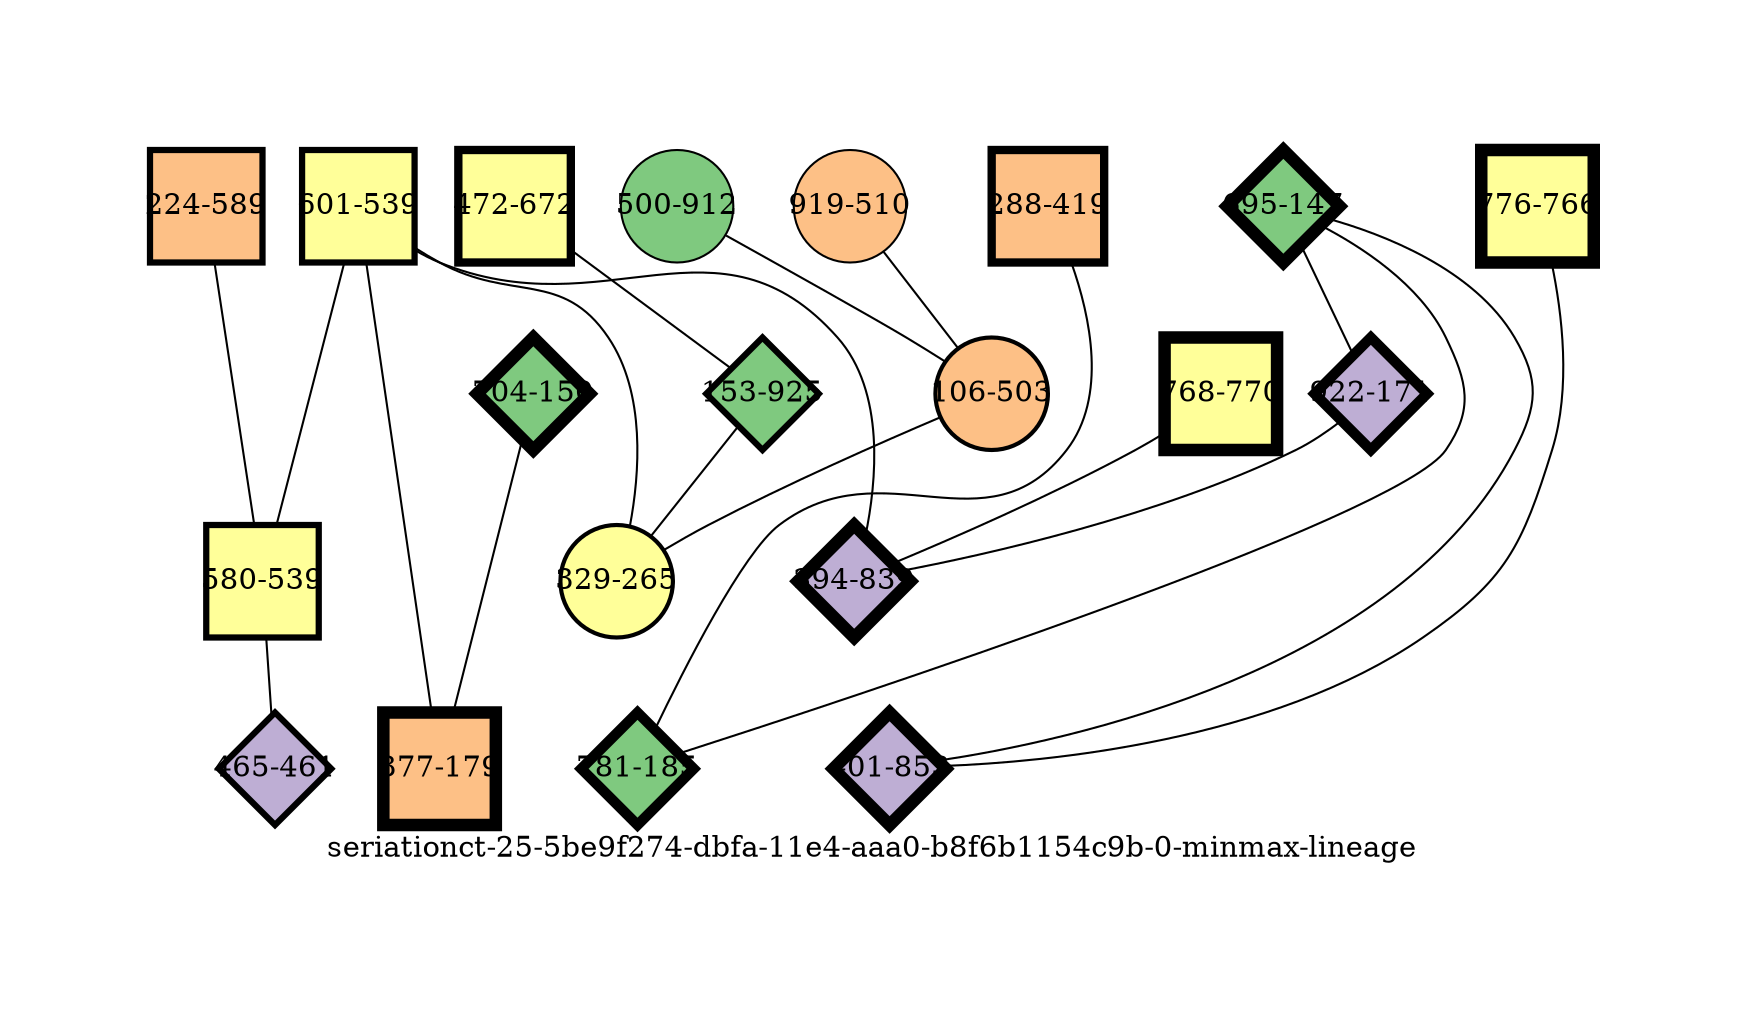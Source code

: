 strict graph "seriationct-25-5be9f274-dbfa-11e4-aaa0-b8f6b1154c9b-0-minmax-lineage" {
labelloc=b;
ratio=auto;
pad="1.0";
label="seriationct-25-5be9f274-dbfa-11e4-aaa0-b8f6b1154c9b-0-minmax-lineage";
node [width="0.75", style=filled, fixedsize=true, height="0.75", shape=circle, label=""];
0 [xCoordinate="539.0", appears_in_slice=3, yCoordinate="601.0", colorscheme=accent6, lineage_id=1, short_label="601-539", label="601-539", shape=square, cluster_id=3, fillcolor=4, size="500.0", id=0, penwidth="3.0"];
1 [xCoordinate="912.0", appears_in_slice=1, yCoordinate="500.0", colorscheme=accent6, lineage_id=0, short_label="500-912", label="500-912", shape=circle, cluster_id=0, fillcolor=1, size="500.0", id=2, penwidth="1.0"];
2 [xCoordinate="510.0", appears_in_slice=1, yCoordinate="919.0", colorscheme=accent6, lineage_id=0, short_label="919-510", label="919-510", shape=circle, cluster_id=2, fillcolor=3, size="500.0", id=9, penwidth="1.0"];
3 [xCoordinate="147.0", appears_in_slice=6, yCoordinate="695.0", colorscheme=accent6, lineage_id=2, short_label="695-147", label="695-147", shape=diamond, cluster_id=0, fillcolor=1, size="500.0", id=6, penwidth="6.0"];
4 [xCoordinate="766.0", appears_in_slice=6, yCoordinate="776.0", colorscheme=accent6, lineage_id=1, short_label="776-766", label="776-766", shape=square, cluster_id=3, fillcolor=4, size="500.0", id=3, penwidth="6.0"];
5 [xCoordinate="589.0", appears_in_slice=3, yCoordinate="224.0", colorscheme=accent6, lineage_id=1, short_label="224-589", label="224-589", shape=square, cluster_id=2, fillcolor=3, size="500.0", id=4, penwidth="3.0"];
6 [xCoordinate="853.0", appears_in_slice=6, yCoordinate="401.0", colorscheme=accent6, lineage_id=2, short_label="401-853", label="401-853", shape=diamond, cluster_id=1, fillcolor=2, size="500.0", id=16, penwidth="6.0"];
7 [xCoordinate="672.0", appears_in_slice=4, yCoordinate="472.0", colorscheme=accent6, lineage_id=1, short_label="472-672", label="472-672", shape=square, cluster_id=3, fillcolor=4, size="500.0", id=14, penwidth="4.0"];
8 [xCoordinate="770.0", appears_in_slice=6, yCoordinate="768.0", colorscheme=accent6, lineage_id=1, short_label="768-770", label="768-770", shape=square, cluster_id=3, fillcolor=4, size="500.0", id=7, penwidth="6.0"];
9 [xCoordinate="171.0", appears_in_slice=5, yCoordinate="922.0", colorscheme=accent6, lineage_id=2, short_label="922-171", label="922-171", shape=diamond, cluster_id=1, fillcolor=2, size="500.0", id=19, penwidth="5.0"];
10 [xCoordinate="150.0", appears_in_slice=6, yCoordinate="704.0", colorscheme=accent6, lineage_id=2, short_label="704-150", label="704-150", shape=diamond, cluster_id=0, fillcolor=1, size="500.0", id=17, penwidth="6.0"];
11 [xCoordinate="539.0", appears_in_slice=3, yCoordinate="580.0", colorscheme=accent6, lineage_id=1, short_label="580-539", label="580-539", shape=square, cluster_id=3, fillcolor=4, size="500.0", id=10, penwidth="3.0"];
12 [xCoordinate="179.0", appears_in_slice=6, yCoordinate="377.0", colorscheme=accent6, lineage_id=1, short_label="377-179", label="377-179", shape=square, cluster_id=2, fillcolor=3, size="500.0", id=11, penwidth="6.0"];
13 [xCoordinate="925.0", appears_in_slice=3, yCoordinate="153.0", colorscheme=accent6, lineage_id=2, short_label="153-925", label="153-925", shape=diamond, cluster_id=0, fillcolor=1, size="500.0", id=13, penwidth="3.0"];
14 [xCoordinate="419.0", appears_in_slice=4, yCoordinate="288.0", colorscheme=accent6, lineage_id=1, short_label="288-419", label="288-419", shape=square, cluster_id=2, fillcolor=3, size="500.0", id=15, penwidth="4.0"];
15 [xCoordinate="503.0", appears_in_slice=2, yCoordinate="106.0", colorscheme=accent6, lineage_id=0, short_label="106-503", label="106-503", shape=circle, cluster_id=2, fillcolor=3, size="500.0", id=18, penwidth="2.0"];
16 [xCoordinate="461.0", appears_in_slice=3, yCoordinate="465.0", colorscheme=accent6, lineage_id=2, short_label="465-461", label="465-461", shape=diamond, cluster_id=1, fillcolor=2, size="500.0", id=1, penwidth="3.0"];
17 [xCoordinate="265.0", appears_in_slice=2, yCoordinate="329.0", colorscheme=accent6, lineage_id=0, short_label="329-265", label="329-265", shape=circle, cluster_id=3, fillcolor=4, size="500.0", id=5, penwidth="2.0"];
18 [xCoordinate="185.0", appears_in_slice=5, yCoordinate="781.0", colorscheme=accent6, lineage_id=2, short_label="781-185", label="781-185", shape=diamond, cluster_id=0, fillcolor=1, size="500.0", id=12, penwidth="5.0"];
19 [xCoordinate="839.0", appears_in_slice=6, yCoordinate="394.0", colorscheme=accent6, lineage_id=2, short_label="394-839", label="394-839", shape=diamond, cluster_id=1, fillcolor=2, size="500.0", id=8, penwidth="6.0"];
0 -- 11  [inverseweight="12.6028172966", weight="0.0793473376995"];
0 -- 17  [inverseweight="1.61676046125", weight="0.618520816141"];
0 -- 19  [inverseweight="1.43117913446", weight="0.698724552309"];
0 -- 12  [inverseweight="1.12986344256", weight="0.885062709643"];
1 -- 15  [inverseweight="3.51346834431", weight="0.284619043636"];
2 -- 15  [inverseweight="2.73817471461", weight="0.365206790736"];
3 -- 9  [inverseweight="3.7284374142", weight="0.268208873828"];
3 -- 18  [inverseweight="2.44236840904", weight="0.409438640092"];
3 -- 6  [inverseweight="4.23820137706", weight="0.235949147064"];
4 -- 6  [inverseweight="10.7285268856", weight="0.0932094415818"];
5 -- 11  [inverseweight="20.9426954146", weight="0.0477493455453"];
7 -- 13  [inverseweight="4.45824785344", weight="0.224303366002"];
8 -- 19  [inverseweight="9.11656196862", weight="0.109690473606"];
9 -- 19  [inverseweight="5.77196370675", weight="0.173251262622"];
10 -- 12  [inverseweight="15.6402811772", weight="0.0639374694526"];
11 -- 16  [inverseweight="19.8889321044", weight="0.0502792203599"];
13 -- 17  [inverseweight="1.28634627325", weight="0.777395652162"];
14 -- 18  [inverseweight="1.71283105479", weight="0.583828742013"];
15 -- 17  [inverseweight="2.2687931089", weight="0.440762974852"];
}
